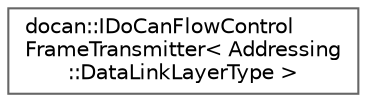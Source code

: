 digraph "Graphical Class Hierarchy"
{
 // LATEX_PDF_SIZE
  bgcolor="transparent";
  edge [fontname=Helvetica,fontsize=10,labelfontname=Helvetica,labelfontsize=10];
  node [fontname=Helvetica,fontsize=10,shape=box,height=0.2,width=0.4];
  rankdir="LR";
  Node0 [id="Node000000",label="docan::IDoCanFlowControl\lFrameTransmitter\< Addressing\l::DataLinkLayerType \>",height=0.2,width=0.4,color="grey40", fillcolor="white", style="filled",URL="$d4/dad/classdocan_1_1IDoCanFlowControlFrameTransmitter.html",tooltip=" "];
}

